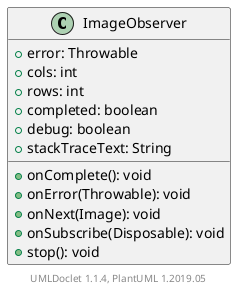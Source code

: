 @startuml

    class ImageObserver [[ImageObserver.html]] {
        +error: Throwable
        +cols: int
        +rows: int
        +completed: boolean
        +debug: boolean
        +stackTraceText: String
        +onComplete(): void
        +onError(Throwable): void
        +onNext(Image): void
        +onSubscribe(Disposable): void
        +stop(): void
    }


    center footer UMLDoclet 1.1.4, PlantUML 1.2019.05
@enduml
